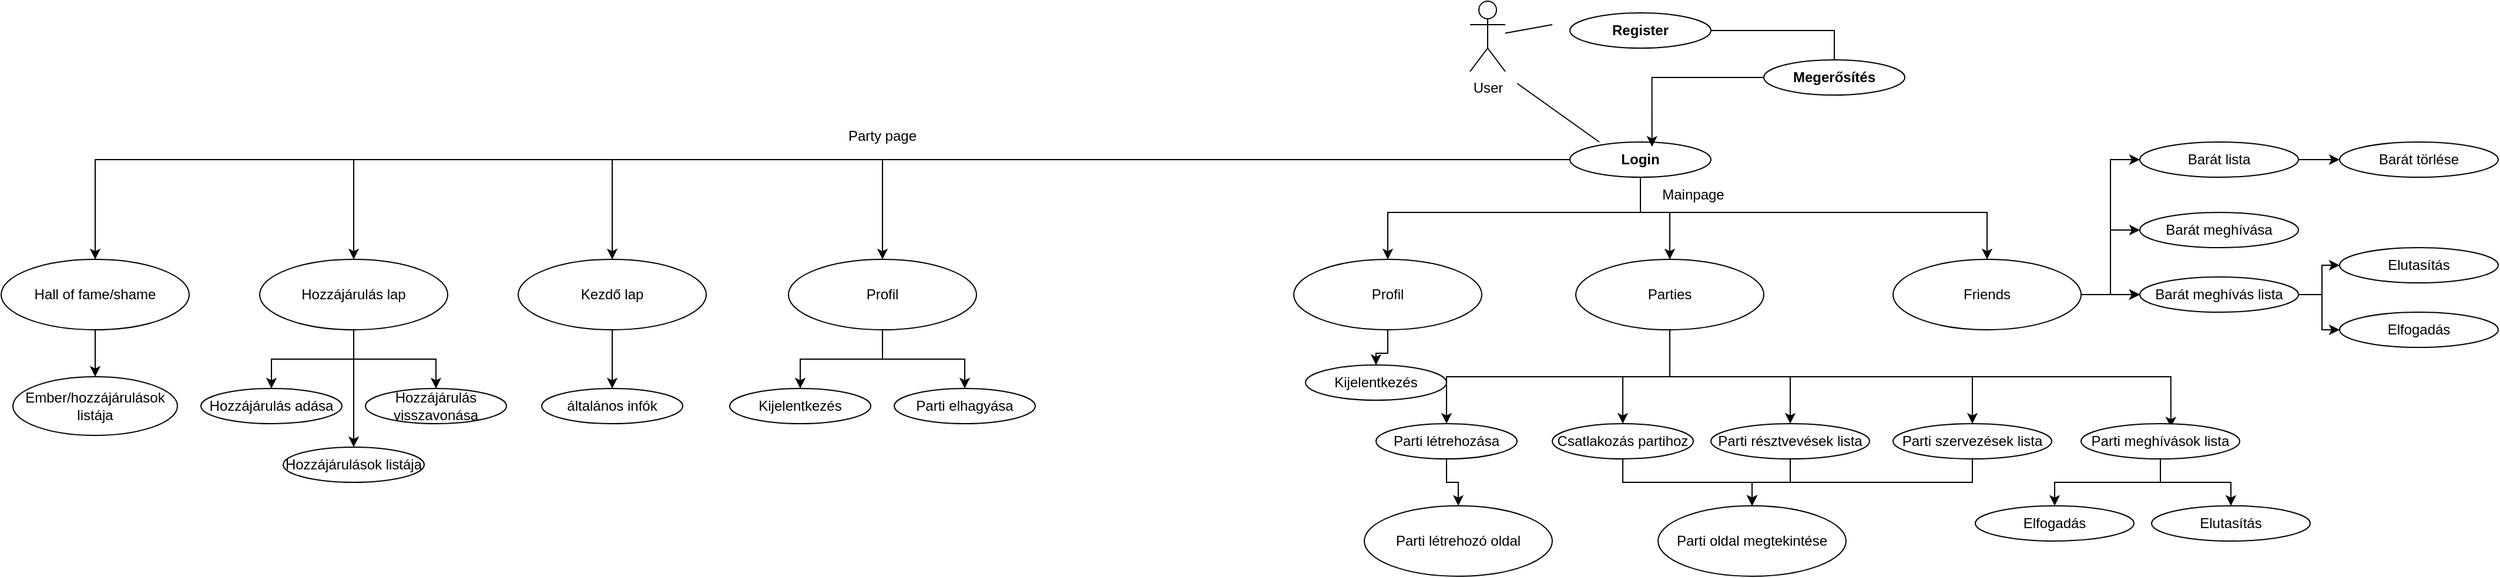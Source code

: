 <mxfile version="24.7.17">
  <diagram name="Page-1" id="42789a77-a242-8287-6e28-9cd8cfd52e62">
    <mxGraphModel dx="2662" dy="818" grid="1" gridSize="10" guides="1" tooltips="1" connect="1" arrows="1" fold="1" page="1" pageScale="1" pageWidth="1100" pageHeight="850" background="none" math="0" shadow="0">
      <root>
        <mxCell id="0" />
        <mxCell id="1" parent="0" />
        <mxCell id="kZUTbk8uP12sm6TuGPBK-1" value="User" style="shape=umlActor;verticalLabelPosition=bottom;verticalAlign=top;html=1;outlineConnect=0;" vertex="1" parent="1">
          <mxGeometry x="360" y="10" width="30" height="60" as="geometry" />
        </mxCell>
        <mxCell id="kZUTbk8uP12sm6TuGPBK-33" style="edgeStyle=orthogonalEdgeStyle;rounded=0;orthogonalLoop=1;jettySize=auto;html=1;entryX=0.5;entryY=0;entryDx=0;entryDy=0;" edge="1" parent="1" source="kZUTbk8uP12sm6TuGPBK-2" target="kZUTbk8uP12sm6TuGPBK-5">
          <mxGeometry relative="1" as="geometry">
            <Array as="points">
              <mxPoint x="505" y="190" />
              <mxPoint x="290" y="190" />
            </Array>
          </mxGeometry>
        </mxCell>
        <mxCell id="kZUTbk8uP12sm6TuGPBK-34" style="edgeStyle=orthogonalEdgeStyle;rounded=0;orthogonalLoop=1;jettySize=auto;html=1;entryX=0.5;entryY=0;entryDx=0;entryDy=0;" edge="1" parent="1" source="kZUTbk8uP12sm6TuGPBK-2" target="kZUTbk8uP12sm6TuGPBK-7">
          <mxGeometry relative="1" as="geometry">
            <Array as="points">
              <mxPoint x="505" y="190" />
              <mxPoint x="530" y="190" />
            </Array>
          </mxGeometry>
        </mxCell>
        <mxCell id="kZUTbk8uP12sm6TuGPBK-35" style="edgeStyle=orthogonalEdgeStyle;rounded=0;orthogonalLoop=1;jettySize=auto;html=1;" edge="1" parent="1" source="kZUTbk8uP12sm6TuGPBK-2" target="kZUTbk8uP12sm6TuGPBK-8">
          <mxGeometry relative="1" as="geometry">
            <Array as="points">
              <mxPoint x="505" y="190" />
              <mxPoint x="800" y="190" />
            </Array>
          </mxGeometry>
        </mxCell>
        <mxCell id="kZUTbk8uP12sm6TuGPBK-45" style="edgeStyle=orthogonalEdgeStyle;rounded=0;orthogonalLoop=1;jettySize=auto;html=1;entryX=0.5;entryY=0;entryDx=0;entryDy=0;" edge="1" parent="1" source="kZUTbk8uP12sm6TuGPBK-2" target="kZUTbk8uP12sm6TuGPBK-44">
          <mxGeometry relative="1" as="geometry" />
        </mxCell>
        <mxCell id="kZUTbk8uP12sm6TuGPBK-50" style="edgeStyle=orthogonalEdgeStyle;rounded=0;orthogonalLoop=1;jettySize=auto;html=1;" edge="1" parent="1" source="kZUTbk8uP12sm6TuGPBK-2" target="kZUTbk8uP12sm6TuGPBK-47">
          <mxGeometry relative="1" as="geometry" />
        </mxCell>
        <mxCell id="kZUTbk8uP12sm6TuGPBK-51" style="edgeStyle=orthogonalEdgeStyle;rounded=0;orthogonalLoop=1;jettySize=auto;html=1;entryX=0.5;entryY=0;entryDx=0;entryDy=0;" edge="1" parent="1" source="kZUTbk8uP12sm6TuGPBK-2" target="kZUTbk8uP12sm6TuGPBK-48">
          <mxGeometry relative="1" as="geometry" />
        </mxCell>
        <mxCell id="kZUTbk8uP12sm6TuGPBK-52" style="edgeStyle=orthogonalEdgeStyle;rounded=0;orthogonalLoop=1;jettySize=auto;html=1;entryX=0.5;entryY=0;entryDx=0;entryDy=0;" edge="1" parent="1" source="kZUTbk8uP12sm6TuGPBK-2" target="kZUTbk8uP12sm6TuGPBK-49">
          <mxGeometry relative="1" as="geometry" />
        </mxCell>
        <mxCell id="kZUTbk8uP12sm6TuGPBK-2" value="&lt;b&gt;Login&lt;/b&gt;" style="ellipse;whiteSpace=wrap;html=1;" vertex="1" parent="1">
          <mxGeometry x="445" y="130" width="120" height="30" as="geometry" />
        </mxCell>
        <mxCell id="kZUTbk8uP12sm6TuGPBK-37" style="edgeStyle=orthogonalEdgeStyle;rounded=0;orthogonalLoop=1;jettySize=auto;html=1;entryX=0.5;entryY=1;entryDx=0;entryDy=0;" edge="1" parent="1" source="kZUTbk8uP12sm6TuGPBK-3" target="kZUTbk8uP12sm6TuGPBK-36">
          <mxGeometry relative="1" as="geometry">
            <Array as="points">
              <mxPoint x="670" y="35" />
            </Array>
          </mxGeometry>
        </mxCell>
        <mxCell id="kZUTbk8uP12sm6TuGPBK-3" value="&lt;b&gt;Register&lt;/b&gt;" style="ellipse;whiteSpace=wrap;html=1;" vertex="1" parent="1">
          <mxGeometry x="445" y="20" width="120" height="30" as="geometry" />
        </mxCell>
        <mxCell id="kZUTbk8uP12sm6TuGPBK-32" style="edgeStyle=orthogonalEdgeStyle;rounded=0;orthogonalLoop=1;jettySize=auto;html=1;entryX=0.5;entryY=0;entryDx=0;entryDy=0;" edge="1" parent="1" source="kZUTbk8uP12sm6TuGPBK-5" target="kZUTbk8uP12sm6TuGPBK-10">
          <mxGeometry relative="1" as="geometry" />
        </mxCell>
        <mxCell id="kZUTbk8uP12sm6TuGPBK-5" value="Profil&lt;span style=&quot;color: rgba(0, 0, 0, 0); font-family: monospace; font-size: 0px; text-align: start; text-wrap: nowrap;&quot;&gt;%3CmxGraphModel%3E%3Croot%3E%3CmxCell%20id%3D%220%22%2F%3E%3CmxCell%20id%3D%221%22%20parent%3D%220%22%2F%3E%3CmxCell%20id%3D%222%22%20value%3D%22%26lt%3Bb%26gt%3BLogin%26lt%3B%2Fb%26gt%3B%22%20style%3D%22ellipse%3BwhiteSpace%3Dwrap%3Bhtml%3D1%3B%22%20vertex%3D%221%22%20parent%3D%221%22%3E%3CmxGeometry%20x%3D%22320%22%20y%3D%22120%22%20width%3D%22120%22%20height%3D%2230%22%20as%3D%22geometry%22%2F%3E%3C%2FmxCell%3E%3C%2Froot%3E%3C%2FmxGraphModel%3E&lt;/span&gt;" style="ellipse;whiteSpace=wrap;html=1;" vertex="1" parent="1">
          <mxGeometry x="210" y="230" width="160" height="60" as="geometry" />
        </mxCell>
        <mxCell id="kZUTbk8uP12sm6TuGPBK-27" style="edgeStyle=orthogonalEdgeStyle;rounded=0;orthogonalLoop=1;jettySize=auto;html=1;entryX=0.5;entryY=0;entryDx=0;entryDy=0;" edge="1" parent="1" source="kZUTbk8uP12sm6TuGPBK-7" target="kZUTbk8uP12sm6TuGPBK-12">
          <mxGeometry relative="1" as="geometry">
            <Array as="points">
              <mxPoint x="530" y="330" />
              <mxPoint x="340" y="330" />
            </Array>
          </mxGeometry>
        </mxCell>
        <mxCell id="kZUTbk8uP12sm6TuGPBK-28" style="edgeStyle=orthogonalEdgeStyle;rounded=0;orthogonalLoop=1;jettySize=auto;html=1;entryX=0.5;entryY=0;entryDx=0;entryDy=0;" edge="1" parent="1" source="kZUTbk8uP12sm6TuGPBK-7" target="kZUTbk8uP12sm6TuGPBK-11">
          <mxGeometry relative="1" as="geometry" />
        </mxCell>
        <mxCell id="kZUTbk8uP12sm6TuGPBK-29" style="edgeStyle=orthogonalEdgeStyle;rounded=0;orthogonalLoop=1;jettySize=auto;html=1;entryX=0.5;entryY=0;entryDx=0;entryDy=0;" edge="1" parent="1" source="kZUTbk8uP12sm6TuGPBK-7" target="kZUTbk8uP12sm6TuGPBK-13">
          <mxGeometry relative="1" as="geometry" />
        </mxCell>
        <mxCell id="kZUTbk8uP12sm6TuGPBK-30" style="edgeStyle=orthogonalEdgeStyle;rounded=0;orthogonalLoop=1;jettySize=auto;html=1;entryX=0.5;entryY=0;entryDx=0;entryDy=0;" edge="1" parent="1" source="kZUTbk8uP12sm6TuGPBK-7" target="kZUTbk8uP12sm6TuGPBK-14">
          <mxGeometry relative="1" as="geometry">
            <Array as="points">
              <mxPoint x="530" y="330" />
              <mxPoint x="788" y="330" />
            </Array>
          </mxGeometry>
        </mxCell>
        <mxCell id="kZUTbk8uP12sm6TuGPBK-31" style="edgeStyle=orthogonalEdgeStyle;rounded=0;orthogonalLoop=1;jettySize=auto;html=1;entryX=0.566;entryY=0.107;entryDx=0;entryDy=0;entryPerimeter=0;" edge="1" parent="1" source="kZUTbk8uP12sm6TuGPBK-7" target="kZUTbk8uP12sm6TuGPBK-15">
          <mxGeometry relative="1" as="geometry">
            <mxPoint x="920" y="360" as="targetPoint" />
            <Array as="points">
              <mxPoint x="530" y="330" />
              <mxPoint x="956" y="330" />
            </Array>
          </mxGeometry>
        </mxCell>
        <mxCell id="kZUTbk8uP12sm6TuGPBK-7" value="Parties" style="ellipse;whiteSpace=wrap;html=1;" vertex="1" parent="1">
          <mxGeometry x="450" y="230" width="160" height="60" as="geometry" />
        </mxCell>
        <mxCell id="kZUTbk8uP12sm6TuGPBK-82" style="edgeStyle=orthogonalEdgeStyle;rounded=0;orthogonalLoop=1;jettySize=auto;html=1;entryX=0;entryY=0.5;entryDx=0;entryDy=0;" edge="1" parent="1" source="kZUTbk8uP12sm6TuGPBK-8" target="kZUTbk8uP12sm6TuGPBK-73">
          <mxGeometry relative="1" as="geometry" />
        </mxCell>
        <mxCell id="kZUTbk8uP12sm6TuGPBK-84" value="" style="edgeStyle=orthogonalEdgeStyle;rounded=0;orthogonalLoop=1;jettySize=auto;html=1;" edge="1" parent="1" source="kZUTbk8uP12sm6TuGPBK-8" target="kZUTbk8uP12sm6TuGPBK-73">
          <mxGeometry relative="1" as="geometry" />
        </mxCell>
        <mxCell id="kZUTbk8uP12sm6TuGPBK-86" style="edgeStyle=orthogonalEdgeStyle;rounded=0;orthogonalLoop=1;jettySize=auto;html=1;entryX=0;entryY=0.5;entryDx=0;entryDy=0;" edge="1" parent="1" source="kZUTbk8uP12sm6TuGPBK-8" target="kZUTbk8uP12sm6TuGPBK-74">
          <mxGeometry relative="1" as="geometry" />
        </mxCell>
        <mxCell id="kZUTbk8uP12sm6TuGPBK-87" style="edgeStyle=orthogonalEdgeStyle;rounded=0;orthogonalLoop=1;jettySize=auto;html=1;entryX=0;entryY=0.5;entryDx=0;entryDy=0;" edge="1" parent="1" source="kZUTbk8uP12sm6TuGPBK-8" target="kZUTbk8uP12sm6TuGPBK-75">
          <mxGeometry relative="1" as="geometry" />
        </mxCell>
        <mxCell id="kZUTbk8uP12sm6TuGPBK-8" value="Friends" style="ellipse;whiteSpace=wrap;html=1;" vertex="1" parent="1">
          <mxGeometry x="720" y="230" width="160" height="60" as="geometry" />
        </mxCell>
        <mxCell id="kZUTbk8uP12sm6TuGPBK-10" value="Kijelentkezés" style="ellipse;whiteSpace=wrap;html=1;" vertex="1" parent="1">
          <mxGeometry x="220" y="320" width="120" height="30" as="geometry" />
        </mxCell>
        <mxCell id="kZUTbk8uP12sm6TuGPBK-21" value="" style="edgeStyle=orthogonalEdgeStyle;rounded=0;orthogonalLoop=1;jettySize=auto;html=1;" edge="1" parent="1" source="kZUTbk8uP12sm6TuGPBK-11" target="kZUTbk8uP12sm6TuGPBK-20">
          <mxGeometry relative="1" as="geometry" />
        </mxCell>
        <mxCell id="kZUTbk8uP12sm6TuGPBK-11" value="Csatlakozás partihoz" style="ellipse;whiteSpace=wrap;html=1;" vertex="1" parent="1">
          <mxGeometry x="430" y="370" width="120" height="30" as="geometry" />
        </mxCell>
        <mxCell id="kZUTbk8uP12sm6TuGPBK-26" style="edgeStyle=orthogonalEdgeStyle;rounded=0;orthogonalLoop=1;jettySize=auto;html=1;" edge="1" parent="1" source="kZUTbk8uP12sm6TuGPBK-12" target="kZUTbk8uP12sm6TuGPBK-25">
          <mxGeometry relative="1" as="geometry" />
        </mxCell>
        <mxCell id="kZUTbk8uP12sm6TuGPBK-12" value="Parti létrehozása" style="ellipse;whiteSpace=wrap;html=1;" vertex="1" parent="1">
          <mxGeometry x="280" y="370" width="120" height="30" as="geometry" />
        </mxCell>
        <mxCell id="kZUTbk8uP12sm6TuGPBK-22" style="edgeStyle=orthogonalEdgeStyle;rounded=0;orthogonalLoop=1;jettySize=auto;html=1;entryX=0.5;entryY=0;entryDx=0;entryDy=0;" edge="1" parent="1" source="kZUTbk8uP12sm6TuGPBK-13" target="kZUTbk8uP12sm6TuGPBK-20">
          <mxGeometry relative="1" as="geometry" />
        </mxCell>
        <mxCell id="kZUTbk8uP12sm6TuGPBK-13" value="Parti résztvevések lista" style="ellipse;whiteSpace=wrap;html=1;" vertex="1" parent="1">
          <mxGeometry x="565" y="370" width="135" height="30" as="geometry" />
        </mxCell>
        <mxCell id="kZUTbk8uP12sm6TuGPBK-23" style="edgeStyle=orthogonalEdgeStyle;rounded=0;orthogonalLoop=1;jettySize=auto;html=1;entryX=0.5;entryY=0;entryDx=0;entryDy=0;" edge="1" parent="1" source="kZUTbk8uP12sm6TuGPBK-14" target="kZUTbk8uP12sm6TuGPBK-20">
          <mxGeometry relative="1" as="geometry">
            <Array as="points">
              <mxPoint x="788" y="420" />
              <mxPoint x="600" y="420" />
            </Array>
          </mxGeometry>
        </mxCell>
        <mxCell id="kZUTbk8uP12sm6TuGPBK-14" value="Parti szervezések lista" style="ellipse;whiteSpace=wrap;html=1;" vertex="1" parent="1">
          <mxGeometry x="720" y="370" width="135" height="30" as="geometry" />
        </mxCell>
        <mxCell id="kZUTbk8uP12sm6TuGPBK-18" style="edgeStyle=orthogonalEdgeStyle;rounded=0;orthogonalLoop=1;jettySize=auto;html=1;entryX=0.5;entryY=0;entryDx=0;entryDy=0;" edge="1" parent="1" source="kZUTbk8uP12sm6TuGPBK-15" target="kZUTbk8uP12sm6TuGPBK-16">
          <mxGeometry relative="1" as="geometry" />
        </mxCell>
        <mxCell id="kZUTbk8uP12sm6TuGPBK-19" style="edgeStyle=orthogonalEdgeStyle;rounded=0;orthogonalLoop=1;jettySize=auto;html=1;entryX=0.5;entryY=0;entryDx=0;entryDy=0;" edge="1" parent="1" source="kZUTbk8uP12sm6TuGPBK-15" target="kZUTbk8uP12sm6TuGPBK-17">
          <mxGeometry relative="1" as="geometry" />
        </mxCell>
        <mxCell id="kZUTbk8uP12sm6TuGPBK-15" value="Parti meghívások lista" style="ellipse;whiteSpace=wrap;html=1;" vertex="1" parent="1">
          <mxGeometry x="880" y="370" width="135" height="30" as="geometry" />
        </mxCell>
        <mxCell id="kZUTbk8uP12sm6TuGPBK-16" value="Elfogadás" style="ellipse;whiteSpace=wrap;html=1;" vertex="1" parent="1">
          <mxGeometry x="790" y="440" width="135" height="30" as="geometry" />
        </mxCell>
        <mxCell id="kZUTbk8uP12sm6TuGPBK-17" value="Elutasítás" style="ellipse;whiteSpace=wrap;html=1;" vertex="1" parent="1">
          <mxGeometry x="940" y="440" width="135" height="30" as="geometry" />
        </mxCell>
        <mxCell id="kZUTbk8uP12sm6TuGPBK-20" value="Parti oldal megtekintése" style="ellipse;whiteSpace=wrap;html=1;" vertex="1" parent="1">
          <mxGeometry x="520" y="440" width="160" height="60" as="geometry" />
        </mxCell>
        <mxCell id="kZUTbk8uP12sm6TuGPBK-25" value="Parti létrehozó oldal" style="ellipse;whiteSpace=wrap;html=1;" vertex="1" parent="1">
          <mxGeometry x="270" y="440" width="160" height="60" as="geometry" />
        </mxCell>
        <mxCell id="kZUTbk8uP12sm6TuGPBK-36" value="&lt;b&gt;Megerősítés&lt;/b&gt;" style="ellipse;whiteSpace=wrap;html=1;" vertex="1" parent="1">
          <mxGeometry x="610" y="60" width="120" height="30" as="geometry" />
        </mxCell>
        <mxCell id="kZUTbk8uP12sm6TuGPBK-39" style="edgeStyle=orthogonalEdgeStyle;rounded=0;orthogonalLoop=1;jettySize=auto;html=1;entryX=0.582;entryY=0.133;entryDx=0;entryDy=0;entryPerimeter=0;" edge="1" parent="1" source="kZUTbk8uP12sm6TuGPBK-36" target="kZUTbk8uP12sm6TuGPBK-2">
          <mxGeometry relative="1" as="geometry" />
        </mxCell>
        <mxCell id="kZUTbk8uP12sm6TuGPBK-40" value="" style="endArrow=none;html=1;rounded=0;" edge="1" parent="1">
          <mxGeometry width="50" height="50" relative="1" as="geometry">
            <mxPoint x="470" y="130" as="sourcePoint" />
            <mxPoint x="400" y="80" as="targetPoint" />
          </mxGeometry>
        </mxCell>
        <mxCell id="kZUTbk8uP12sm6TuGPBK-41" value="" style="endArrow=none;html=1;rounded=0;" edge="1" parent="1" target="kZUTbk8uP12sm6TuGPBK-1">
          <mxGeometry width="50" height="50" relative="1" as="geometry">
            <mxPoint x="430" y="30" as="sourcePoint" />
            <mxPoint x="400" y="40" as="targetPoint" />
          </mxGeometry>
        </mxCell>
        <mxCell id="kZUTbk8uP12sm6TuGPBK-42" value="Mainpage" style="text;html=1;align=center;verticalAlign=middle;whiteSpace=wrap;rounded=0;" vertex="1" parent="1">
          <mxGeometry x="520" y="160" width="60" height="30" as="geometry" />
        </mxCell>
        <mxCell id="kZUTbk8uP12sm6TuGPBK-71" style="edgeStyle=orthogonalEdgeStyle;rounded=0;orthogonalLoop=1;jettySize=auto;html=1;entryX=0.5;entryY=0;entryDx=0;entryDy=0;" edge="1" parent="1" source="kZUTbk8uP12sm6TuGPBK-44" target="kZUTbk8uP12sm6TuGPBK-54">
          <mxGeometry relative="1" as="geometry" />
        </mxCell>
        <mxCell id="kZUTbk8uP12sm6TuGPBK-72" style="edgeStyle=orthogonalEdgeStyle;rounded=0;orthogonalLoop=1;jettySize=auto;html=1;entryX=0.5;entryY=0;entryDx=0;entryDy=0;" edge="1" parent="1" source="kZUTbk8uP12sm6TuGPBK-44" target="kZUTbk8uP12sm6TuGPBK-55">
          <mxGeometry relative="1" as="geometry" />
        </mxCell>
        <mxCell id="kZUTbk8uP12sm6TuGPBK-44" value="Profil" style="ellipse;whiteSpace=wrap;html=1;" vertex="1" parent="1">
          <mxGeometry x="-220" y="230" width="160" height="60" as="geometry" />
        </mxCell>
        <mxCell id="kZUTbk8uP12sm6TuGPBK-46" value="Party page" style="text;html=1;align=center;verticalAlign=middle;whiteSpace=wrap;rounded=0;" vertex="1" parent="1">
          <mxGeometry x="-190" y="110" width="100" height="30" as="geometry" />
        </mxCell>
        <mxCell id="kZUTbk8uP12sm6TuGPBK-60" style="edgeStyle=orthogonalEdgeStyle;rounded=0;orthogonalLoop=1;jettySize=auto;html=1;entryX=0.5;entryY=0;entryDx=0;entryDy=0;" edge="1" parent="1" source="kZUTbk8uP12sm6TuGPBK-47" target="kZUTbk8uP12sm6TuGPBK-58">
          <mxGeometry relative="1" as="geometry">
            <mxPoint x="-370" y="320" as="targetPoint" />
          </mxGeometry>
        </mxCell>
        <mxCell id="kZUTbk8uP12sm6TuGPBK-47" value="Kezdő lap" style="ellipse;whiteSpace=wrap;html=1;" vertex="1" parent="1">
          <mxGeometry x="-450" y="230" width="160" height="60" as="geometry" />
        </mxCell>
        <mxCell id="kZUTbk8uP12sm6TuGPBK-63" style="edgeStyle=orthogonalEdgeStyle;rounded=0;orthogonalLoop=1;jettySize=auto;html=1;entryX=0.5;entryY=0;entryDx=0;entryDy=0;" edge="1" parent="1" source="kZUTbk8uP12sm6TuGPBK-48" target="kZUTbk8uP12sm6TuGPBK-61">
          <mxGeometry relative="1" as="geometry" />
        </mxCell>
        <mxCell id="kZUTbk8uP12sm6TuGPBK-64" style="edgeStyle=orthogonalEdgeStyle;rounded=0;orthogonalLoop=1;jettySize=auto;html=1;" edge="1" parent="1" source="kZUTbk8uP12sm6TuGPBK-48" target="kZUTbk8uP12sm6TuGPBK-62">
          <mxGeometry relative="1" as="geometry" />
        </mxCell>
        <mxCell id="kZUTbk8uP12sm6TuGPBK-66" style="edgeStyle=orthogonalEdgeStyle;rounded=0;orthogonalLoop=1;jettySize=auto;html=1;" edge="1" parent="1" source="kZUTbk8uP12sm6TuGPBK-48" target="kZUTbk8uP12sm6TuGPBK-65">
          <mxGeometry relative="1" as="geometry" />
        </mxCell>
        <mxCell id="kZUTbk8uP12sm6TuGPBK-48" value="Hozzájárulás lap" style="ellipse;whiteSpace=wrap;html=1;" vertex="1" parent="1">
          <mxGeometry x="-670" y="230" width="160" height="60" as="geometry" />
        </mxCell>
        <mxCell id="kZUTbk8uP12sm6TuGPBK-69" style="edgeStyle=orthogonalEdgeStyle;rounded=0;orthogonalLoop=1;jettySize=auto;html=1;" edge="1" parent="1" source="kZUTbk8uP12sm6TuGPBK-49" target="kZUTbk8uP12sm6TuGPBK-67">
          <mxGeometry relative="1" as="geometry" />
        </mxCell>
        <mxCell id="kZUTbk8uP12sm6TuGPBK-49" value="Hall of fame/shame" style="ellipse;whiteSpace=wrap;html=1;" vertex="1" parent="1">
          <mxGeometry x="-890" y="230" width="160" height="60" as="geometry" />
        </mxCell>
        <mxCell id="kZUTbk8uP12sm6TuGPBK-54" value="Kijelentkezés" style="ellipse;whiteSpace=wrap;html=1;" vertex="1" parent="1">
          <mxGeometry x="-270" y="340" width="120" height="30" as="geometry" />
        </mxCell>
        <mxCell id="kZUTbk8uP12sm6TuGPBK-55" value="Parti elhagyása" style="ellipse;whiteSpace=wrap;html=1;" vertex="1" parent="1">
          <mxGeometry x="-130" y="340" width="120" height="30" as="geometry" />
        </mxCell>
        <mxCell id="kZUTbk8uP12sm6TuGPBK-58" value="általános infók" style="ellipse;whiteSpace=wrap;html=1;" vertex="1" parent="1">
          <mxGeometry x="-430" y="340" width="120" height="30" as="geometry" />
        </mxCell>
        <mxCell id="kZUTbk8uP12sm6TuGPBK-61" value="Hozzájárulás adása" style="ellipse;whiteSpace=wrap;html=1;" vertex="1" parent="1">
          <mxGeometry x="-720" y="340" width="120" height="30" as="geometry" />
        </mxCell>
        <mxCell id="kZUTbk8uP12sm6TuGPBK-62" value="Hozzájárulás visszavonása" style="ellipse;whiteSpace=wrap;html=1;" vertex="1" parent="1">
          <mxGeometry x="-580" y="340" width="120" height="30" as="geometry" />
        </mxCell>
        <mxCell id="kZUTbk8uP12sm6TuGPBK-65" value="Hozzájárulások listája" style="ellipse;whiteSpace=wrap;html=1;" vertex="1" parent="1">
          <mxGeometry x="-650" y="390" width="120" height="30" as="geometry" />
        </mxCell>
        <mxCell id="kZUTbk8uP12sm6TuGPBK-67" value="Ember/hozzájárulások listája" style="ellipse;whiteSpace=wrap;html=1;" vertex="1" parent="1">
          <mxGeometry x="-880" y="330" width="140" height="50" as="geometry" />
        </mxCell>
        <mxCell id="kZUTbk8uP12sm6TuGPBK-80" style="edgeStyle=orthogonalEdgeStyle;rounded=0;orthogonalLoop=1;jettySize=auto;html=1;entryX=0;entryY=0.5;entryDx=0;entryDy=0;" edge="1" parent="1" source="kZUTbk8uP12sm6TuGPBK-73" target="kZUTbk8uP12sm6TuGPBK-77">
          <mxGeometry relative="1" as="geometry" />
        </mxCell>
        <mxCell id="kZUTbk8uP12sm6TuGPBK-81" style="edgeStyle=orthogonalEdgeStyle;rounded=0;orthogonalLoop=1;jettySize=auto;html=1;entryX=0;entryY=0.5;entryDx=0;entryDy=0;" edge="1" parent="1" source="kZUTbk8uP12sm6TuGPBK-73" target="kZUTbk8uP12sm6TuGPBK-76">
          <mxGeometry relative="1" as="geometry" />
        </mxCell>
        <mxCell id="kZUTbk8uP12sm6TuGPBK-73" value="Barát meghívás lista" style="ellipse;whiteSpace=wrap;html=1;" vertex="1" parent="1">
          <mxGeometry x="930" y="245" width="135" height="30" as="geometry" />
        </mxCell>
        <mxCell id="kZUTbk8uP12sm6TuGPBK-74" value="Barát meghívása" style="ellipse;whiteSpace=wrap;html=1;" vertex="1" parent="1">
          <mxGeometry x="930" y="190" width="135" height="30" as="geometry" />
        </mxCell>
        <mxCell id="kZUTbk8uP12sm6TuGPBK-79" style="edgeStyle=orthogonalEdgeStyle;rounded=0;orthogonalLoop=1;jettySize=auto;html=1;entryX=0;entryY=0.5;entryDx=0;entryDy=0;" edge="1" parent="1" source="kZUTbk8uP12sm6TuGPBK-75" target="kZUTbk8uP12sm6TuGPBK-78">
          <mxGeometry relative="1" as="geometry" />
        </mxCell>
        <mxCell id="kZUTbk8uP12sm6TuGPBK-75" value="Barát lista" style="ellipse;whiteSpace=wrap;html=1;" vertex="1" parent="1">
          <mxGeometry x="930" y="130" width="135" height="30" as="geometry" />
        </mxCell>
        <mxCell id="kZUTbk8uP12sm6TuGPBK-76" value="Elfogadás" style="ellipse;whiteSpace=wrap;html=1;" vertex="1" parent="1">
          <mxGeometry x="1100" y="275" width="135" height="30" as="geometry" />
        </mxCell>
        <mxCell id="kZUTbk8uP12sm6TuGPBK-77" value="Elutasítás" style="ellipse;whiteSpace=wrap;html=1;" vertex="1" parent="1">
          <mxGeometry x="1100" y="220" width="135" height="30" as="geometry" />
        </mxCell>
        <mxCell id="kZUTbk8uP12sm6TuGPBK-78" value="Barát törlése" style="ellipse;whiteSpace=wrap;html=1;" vertex="1" parent="1">
          <mxGeometry x="1100" y="130" width="135" height="30" as="geometry" />
        </mxCell>
      </root>
    </mxGraphModel>
  </diagram>
</mxfile>
